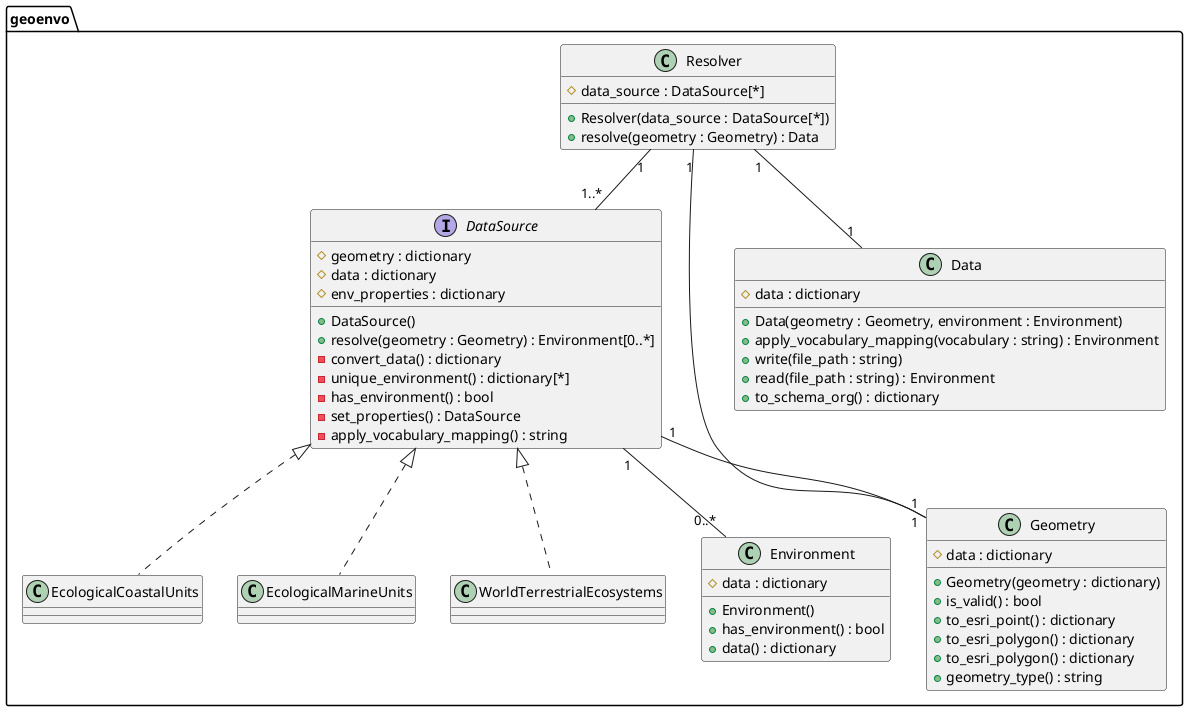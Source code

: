 @startuml
package "geoenvo" {

    class Resolver {
        # data_source : DataSource[*]
        + Resolver(data_source : DataSource[*])
        + resolve(geometry : Geometry) : Data
    }

    interface DataSource {
        # geometry : dictionary
        # data : dictionary
        # env_properties : dictionary
        + DataSource()
        + resolve(geometry : Geometry) : Environment[0..*]
        - convert_data() : dictionary
        - unique_environment() : dictionary[*]
        - has_environment() : bool
        - set_properties() : DataSource
        - apply_vocabulary_mapping() : string
    }

    class WorldTerrestrialEcosystems implements DataSource {
    }

    class EcologicalCoastalUnits implements DataSource {
    }

    class EcologicalMarineUnits implements DataSource {
    }

    class Geometry {
        # data : dictionary
        + Geometry(geometry : dictionary)
        + is_valid() : bool
        + to_esri_point() : dictionary
        + to_esri_polygon() : dictionary
        + to_esri_polygon() : dictionary
        + geometry_type() : string
    }

    class Environment {
        # data : dictionary
        + Environment()
        + has_environment() : bool
        + data() : dictionary
    }

    class Data {
        # data : dictionary
        + Data(geometry : Geometry, environment : Environment)
        + apply_vocabulary_mapping(vocabulary : string) : Environment
        + write(file_path : string)
        + read(file_path : string) : Environment
        + to_schema_org() : dictionary
    }

    Resolver "1" -- "1..*" DataSource
    Resolver "1" -- "1" Data
    Resolver "1" -- "1" Geometry
    DataSource "1" -- "0..*" Environment
    DataSource "1" -- "1" Geometry
}
@enduml